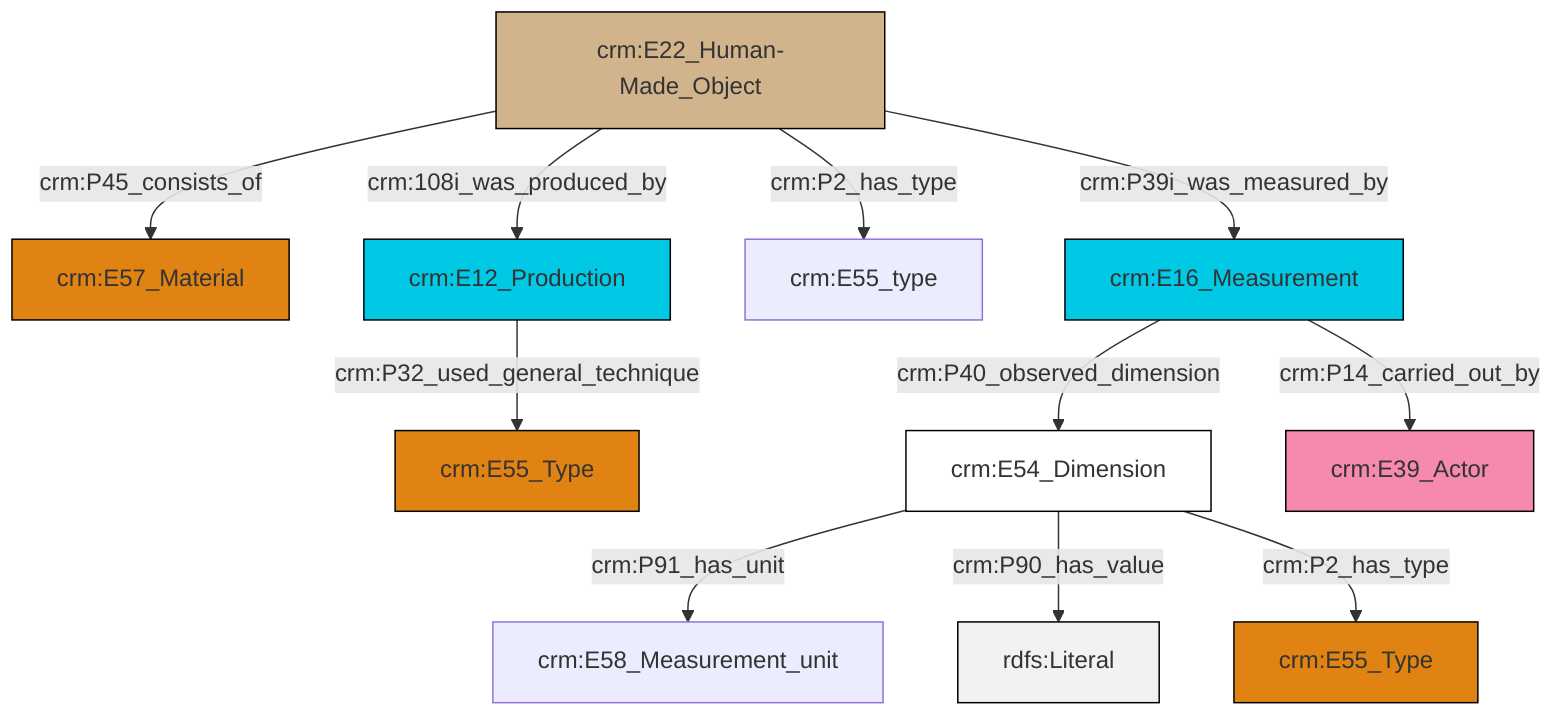 graph TD
classDef Literal fill:#f2f2f2,stroke:#000000;
classDef CRM_Entity fill:#FFFFFF,stroke:#000000;
classDef Temporal_Entity fill:#00C9E6, stroke:#000000;
classDef Type fill:#E18312, stroke:#000000;
classDef Time-Span fill:#2C9C91, stroke:#000000;
classDef Appellation fill:#FFEB7F, stroke:#000000;
classDef Place fill:#008836, stroke:#000000;
classDef Persistent_Item fill:#B266B2, stroke:#000000;
classDef Conceptual_Object fill:#FFD700, stroke:#000000;
classDef Physical_Thing fill:#D2B48C, stroke:#000000;
classDef Actor fill:#f58aad, stroke:#000000;
classDef PC_Classes fill:#4ce600, stroke:#000000;
classDef Multi fill:#cccccc,stroke:#000000;

0["crm:E54_Dimension"]:::CRM_Entity -->|crm:P91_has_unit| 1["crm:E58_Measurement_unit"]:::Default
0["crm:E54_Dimension"]:::CRM_Entity -->|crm:P90_has_value| 4[rdfs:Literal]:::Literal
0["crm:E54_Dimension"]:::CRM_Entity -->|crm:P2_has_type| 2["crm:E55_Type"]:::Type
8["crm:E16_Measurement"]:::Temporal_Entity -->|crm:P40_observed_dimension| 0["crm:E54_Dimension"]:::CRM_Entity
9["crm:E22_Human-Made_Object"]:::Physical_Thing -->|crm:P45_consists_of| 10["crm:E57_Material"]:::Type
9["crm:E22_Human-Made_Object"]:::Physical_Thing -->|crm:108i_was_produced_by| 6["crm:E12_Production"]:::Temporal_Entity
9["crm:E22_Human-Made_Object"]:::Physical_Thing -->|crm:P2_has_type| 11["crm:E55_type"]:::Default
6["crm:E12_Production"]:::Temporal_Entity -->|crm:P32_used_general_technique| 13["crm:E55_Type"]:::Type
9["crm:E22_Human-Made_Object"]:::Physical_Thing -->|crm:P39i_was_measured_by| 8["crm:E16_Measurement"]:::Temporal_Entity
8["crm:E16_Measurement"]:::Temporal_Entity -->|crm:P14_carried_out_by| 14["crm:E39_Actor"]:::Actor